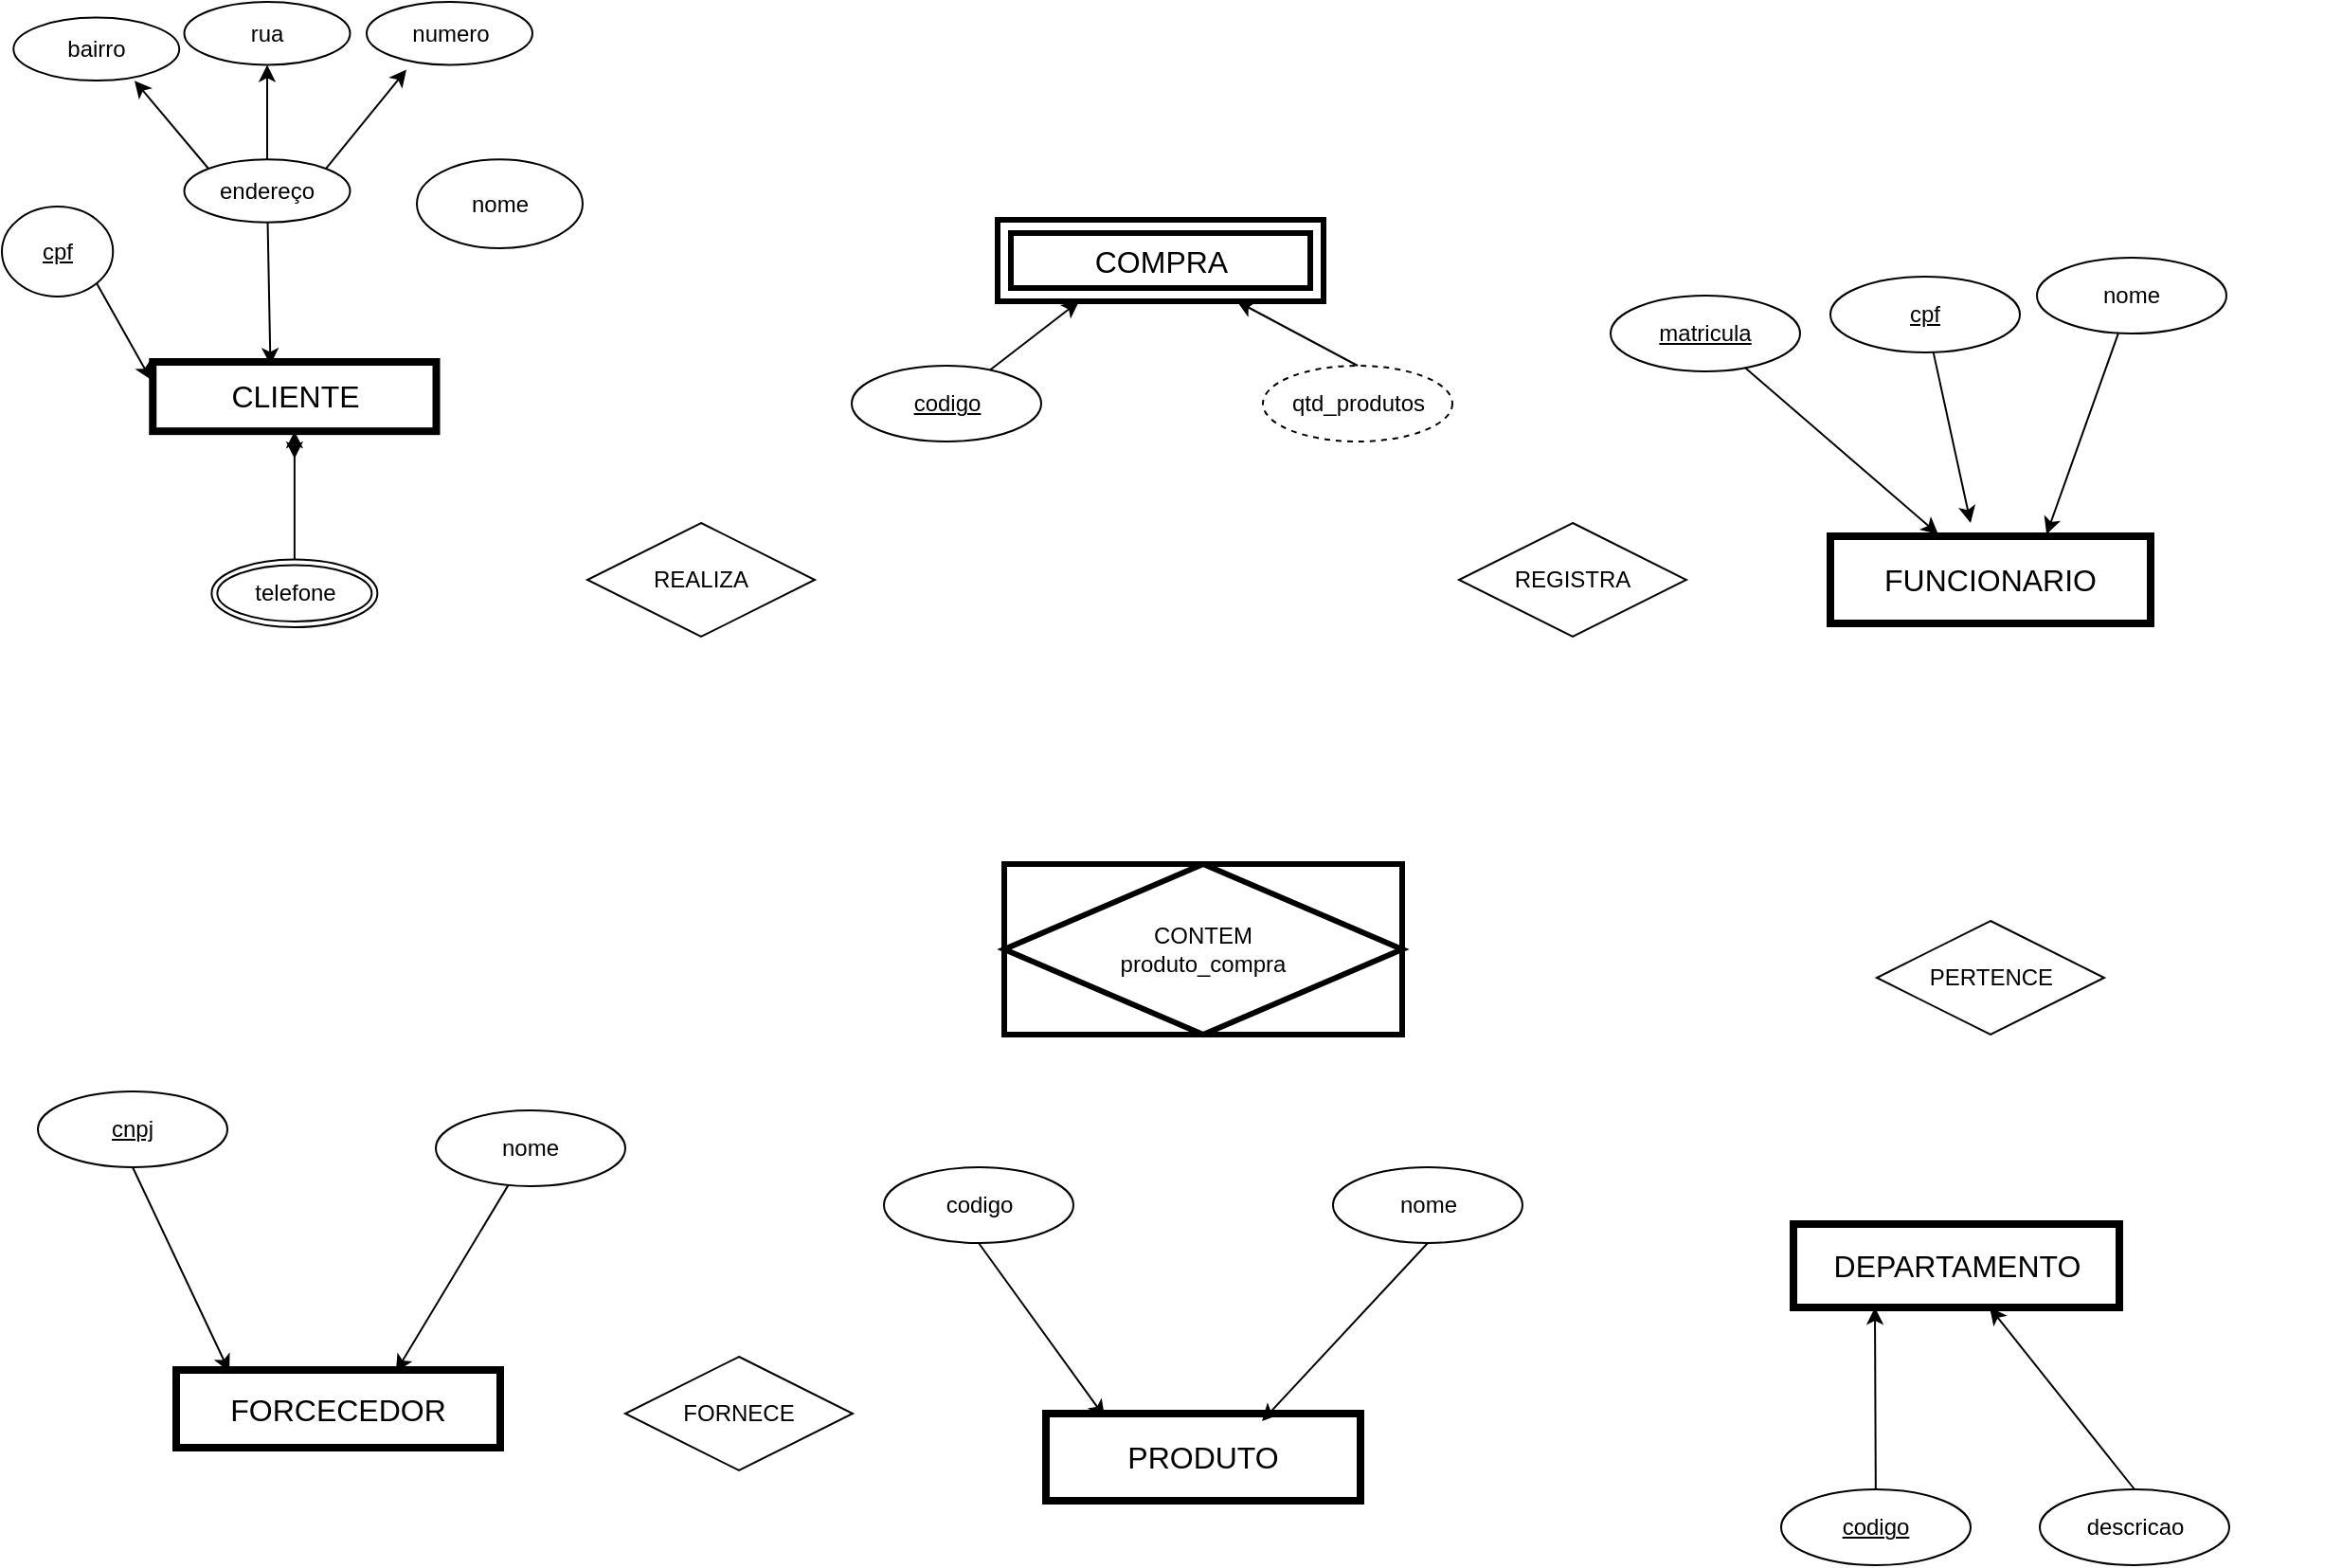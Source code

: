 <mxfile version="22.0.8" type="github">
  <diagram name="Página-1" id="37iL9LiQDWbbj8UAkV65">
    <mxGraphModel dx="2669" dy="3227" grid="1" gridSize="10" guides="1" tooltips="1" connect="0" arrows="0" fold="1" page="1" pageScale="1" pageWidth="1169" pageHeight="827" background="#ffffff" math="1" shadow="0">
      <root>
        <object label="" id="0">
          <mxCell />
        </object>
        <mxCell id="1" parent="0" />
        <mxCell id="qg_nob__O8MNy-3h3xjy-68" value="REALIZA" style="shape=rhombus;perimeter=rhombusPerimeter;whiteSpace=wrap;html=1;align=center;" parent="1" vertex="1">
          <mxGeometry x="-860" y="-1430" width="120" height="60" as="geometry" />
        </mxCell>
        <mxCell id="qg_nob__O8MNy-3h3xjy-69" value="" style="group" parent="1" vertex="1" connectable="0">
          <mxGeometry x="-1169" y="-1705" width="306.5" height="330" as="geometry" />
        </mxCell>
        <mxCell id="qg_nob__O8MNy-3h3xjy-42" style="edgeStyle=none;rounded=0;orthogonalLoop=1;jettySize=auto;html=1;" parent="qg_nob__O8MNy-3h3xjy-69" source="qg_nob__O8MNy-3h3xjy-2" edge="1">
          <mxGeometry relative="1" as="geometry">
            <mxPoint x="154.438" y="241.058" as="targetPoint" />
          </mxGeometry>
        </mxCell>
        <mxCell id="qg_nob__O8MNy-3h3xjy-2" value="CLIENTE" style="whiteSpace=wrap;html=1;align=center;fontSize=16;rounded=0;strokeWidth=4;" parent="qg_nob__O8MNy-3h3xjy-69" vertex="1">
          <mxGeometry x="79.625" y="189.999" width="149.625" height="36.574" as="geometry" />
        </mxCell>
        <mxCell id="qg_nob__O8MNy-3h3xjy-31" style="edgeStyle=none;rounded=0;orthogonalLoop=1;jettySize=auto;html=1;exitX=1;exitY=1;exitDx=0;exitDy=0;" parent="qg_nob__O8MNy-3h3xjy-69" source="qg_nob__O8MNy-3h3xjy-10" edge="1">
          <mxGeometry relative="1" as="geometry">
            <mxPoint x="78.75" y="199.496" as="targetPoint" />
          </mxGeometry>
        </mxCell>
        <mxCell id="qg_nob__O8MNy-3h3xjy-10" value="cpf" style="ellipse;whiteSpace=wrap;html=1;align=center;fontStyle=4;" parent="qg_nob__O8MNy-3h3xjy-69" vertex="1">
          <mxGeometry y="108.06" width="58.625" height="47.38" as="geometry" />
        </mxCell>
        <mxCell id="qg_nob__O8MNy-3h3xjy-15" value="&lt;font style=&quot;vertical-align: inherit;&quot;&gt;&lt;font style=&quot;vertical-align: inherit;&quot;&gt;nome&lt;/font&gt;&lt;/font&gt;" style="ellipse;whiteSpace=wrap;html=1;align=center;" parent="qg_nob__O8MNy-3h3xjy-69" vertex="1">
          <mxGeometry x="219" y="83.12" width="87.5" height="46.88" as="geometry" />
        </mxCell>
        <mxCell id="qg_nob__O8MNy-3h3xjy-43" style="edgeStyle=none;rounded=0;orthogonalLoop=1;jettySize=auto;html=1;exitX=0.5;exitY=0;exitDx=0;exitDy=0;entryX=0.5;entryY=1;entryDx=0;entryDy=0;" parent="qg_nob__O8MNy-3h3xjy-69" source="qg_nob__O8MNy-3h3xjy-20" target="qg_nob__O8MNy-3h3xjy-2" edge="1">
          <mxGeometry relative="1" as="geometry" />
        </mxCell>
        <mxCell id="qg_nob__O8MNy-3h3xjy-20" value="telefone" style="ellipse;shape=doubleEllipse;margin=3;whiteSpace=wrap;html=1;align=center;" parent="qg_nob__O8MNy-3h3xjy-69" vertex="1">
          <mxGeometry x="110.688" y="294.257" width="87.5" height="35.743" as="geometry" />
        </mxCell>
        <mxCell id="qg_nob__O8MNy-3h3xjy-34" style="edgeStyle=none;rounded=0;orthogonalLoop=1;jettySize=auto;html=1;entryX=0.415;entryY=0.045;entryDx=0;entryDy=0;entryPerimeter=0;" parent="qg_nob__O8MNy-3h3xjy-69" source="qg_nob__O8MNy-3h3xjy-27" target="qg_nob__O8MNy-3h3xjy-2" edge="1">
          <mxGeometry relative="1" as="geometry">
            <mxPoint x="140" y="191.184" as="targetPoint" />
          </mxGeometry>
        </mxCell>
        <mxCell id="qg_nob__O8MNy-3h3xjy-35" style="edgeStyle=none;rounded=0;orthogonalLoop=1;jettySize=auto;html=1;exitX=0;exitY=0;exitDx=0;exitDy=0;" parent="qg_nob__O8MNy-3h3xjy-69" source="qg_nob__O8MNy-3h3xjy-27" edge="1">
          <mxGeometry relative="1" as="geometry">
            <mxPoint x="70" y="41.562" as="targetPoint" />
          </mxGeometry>
        </mxCell>
        <mxCell id="qg_nob__O8MNy-3h3xjy-36" style="edgeStyle=none;rounded=0;orthogonalLoop=1;jettySize=auto;html=1;exitX=0.5;exitY=0;exitDx=0;exitDy=0;" parent="qg_nob__O8MNy-3h3xjy-69" source="qg_nob__O8MNy-3h3xjy-27" edge="1">
          <mxGeometry relative="1" as="geometry">
            <mxPoint x="140" y="33.249" as="targetPoint" />
          </mxGeometry>
        </mxCell>
        <mxCell id="qg_nob__O8MNy-3h3xjy-27" value="endereço" style="ellipse;whiteSpace=wrap;html=1;align=center;" parent="qg_nob__O8MNy-3h3xjy-69" vertex="1">
          <mxGeometry x="96.25" y="83.123" width="87.5" height="33.249" as="geometry" />
        </mxCell>
        <mxCell id="qg_nob__O8MNy-3h3xjy-38" value="bairro" style="ellipse;whiteSpace=wrap;html=1;align=center;" parent="qg_nob__O8MNy-3h3xjy-69" vertex="1">
          <mxGeometry x="6.125" y="8.312" width="87.5" height="33.249" as="geometry" />
        </mxCell>
        <mxCell id="qg_nob__O8MNy-3h3xjy-39" value="rua" style="ellipse;whiteSpace=wrap;html=1;align=center;" parent="qg_nob__O8MNy-3h3xjy-69" vertex="1">
          <mxGeometry x="96.25" width="87.5" height="33.249" as="geometry" />
        </mxCell>
        <mxCell id="qg_nob__O8MNy-3h3xjy-40" value="numero" style="ellipse;whiteSpace=wrap;html=1;align=center;" parent="qg_nob__O8MNy-3h3xjy-69" vertex="1">
          <mxGeometry x="192.5" width="87.5" height="33.249" as="geometry" />
        </mxCell>
        <mxCell id="qg_nob__O8MNy-3h3xjy-37" style="edgeStyle=none;rounded=0;orthogonalLoop=1;jettySize=auto;html=1;exitX=1;exitY=0;exitDx=0;exitDy=0;entryX=0.24;entryY=1.075;entryDx=0;entryDy=0;entryPerimeter=0;" parent="qg_nob__O8MNy-3h3xjy-69" source="qg_nob__O8MNy-3h3xjy-27" target="qg_nob__O8MNy-3h3xjy-40" edge="1">
          <mxGeometry relative="1" as="geometry">
            <mxPoint x="210" y="41.562" as="targetPoint" />
          </mxGeometry>
        </mxCell>
        <mxCell id="qg_nob__O8MNy-3h3xjy-70" value="" style="group" parent="1" vertex="1" connectable="0">
          <mxGeometry x="-1150" y="-1130" width="310" height="188" as="geometry" />
        </mxCell>
        <mxCell id="qg_nob__O8MNy-3h3xjy-7" value="FORCECEDOR" style="whiteSpace=wrap;html=1;align=center;fontSize=16;strokeWidth=4;" parent="qg_nob__O8MNy-3h3xjy-70" vertex="1">
          <mxGeometry x="73" y="147" width="171" height="41" as="geometry" />
        </mxCell>
        <mxCell id="qg_nob__O8MNy-3h3xjy-44" value="cnpj" style="ellipse;whiteSpace=wrap;html=1;align=center;fontStyle=4;" parent="qg_nob__O8MNy-3h3xjy-70" vertex="1">
          <mxGeometry width="100" height="40" as="geometry" />
        </mxCell>
        <mxCell id="qg_nob__O8MNy-3h3xjy-45" value="nome" style="ellipse;whiteSpace=wrap;html=1;align=center;" parent="qg_nob__O8MNy-3h3xjy-70" vertex="1">
          <mxGeometry x="210" y="10" width="100" height="40" as="geometry" />
        </mxCell>
        <mxCell id="qg_nob__O8MNy-3h3xjy-46" style="edgeStyle=none;rounded=0;orthogonalLoop=1;jettySize=auto;html=1;exitX=0.5;exitY=1;exitDx=0;exitDy=0;entryX=0.164;entryY=0.024;entryDx=0;entryDy=0;entryPerimeter=0;" parent="qg_nob__O8MNy-3h3xjy-70" source="qg_nob__O8MNy-3h3xjy-44" target="qg_nob__O8MNy-3h3xjy-7" edge="1">
          <mxGeometry relative="1" as="geometry" />
        </mxCell>
        <mxCell id="qg_nob__O8MNy-3h3xjy-47" style="edgeStyle=none;rounded=0;orthogonalLoop=1;jettySize=auto;html=1;entryX=0.678;entryY=0.024;entryDx=0;entryDy=0;entryPerimeter=0;" parent="qg_nob__O8MNy-3h3xjy-70" source="qg_nob__O8MNy-3h3xjy-45" target="qg_nob__O8MNy-3h3xjy-7" edge="1">
          <mxGeometry relative="1" as="geometry" />
        </mxCell>
        <mxCell id="qg_nob__O8MNy-3h3xjy-71" value="" style="group" parent="1" vertex="1" connectable="0">
          <mxGeometry x="-703.5" y="-1090" width="337" height="202" as="geometry" />
        </mxCell>
        <mxCell id="qg_nob__O8MNy-3h3xjy-6" value="PRODUTO" style="whiteSpace=wrap;html=1;align=center;fontSize=16;strokeWidth=4;" parent="qg_nob__O8MNy-3h3xjy-71" vertex="1">
          <mxGeometry x="85.5" y="130" width="166" height="46" as="geometry" />
        </mxCell>
        <mxCell id="qg_nob__O8MNy-3h3xjy-48" value="nome" style="ellipse;whiteSpace=wrap;html=1;align=center;" parent="qg_nob__O8MNy-3h3xjy-71" vertex="1">
          <mxGeometry x="237" width="100" height="40" as="geometry" />
        </mxCell>
        <mxCell id="qg_nob__O8MNy-3h3xjy-49" value="codigo" style="ellipse;whiteSpace=wrap;html=1;align=center;" parent="qg_nob__O8MNy-3h3xjy-71" vertex="1">
          <mxGeometry width="100" height="40" as="geometry" />
        </mxCell>
        <mxCell id="qg_nob__O8MNy-3h3xjy-50" style="edgeStyle=none;rounded=0;orthogonalLoop=1;jettySize=auto;html=1;exitX=0.5;exitY=1;exitDx=0;exitDy=0;entryX=0.187;entryY=0.043;entryDx=0;entryDy=0;entryPerimeter=0;" parent="qg_nob__O8MNy-3h3xjy-71" source="qg_nob__O8MNy-3h3xjy-49" target="qg_nob__O8MNy-3h3xjy-6" edge="1">
          <mxGeometry relative="1" as="geometry" />
        </mxCell>
        <mxCell id="qg_nob__O8MNy-3h3xjy-51" style="edgeStyle=none;rounded=0;orthogonalLoop=1;jettySize=auto;html=1;exitX=0.5;exitY=1;exitDx=0;exitDy=0;entryX=0.687;entryY=0.087;entryDx=0;entryDy=0;entryPerimeter=0;" parent="qg_nob__O8MNy-3h3xjy-71" source="qg_nob__O8MNy-3h3xjy-48" target="qg_nob__O8MNy-3h3xjy-6" edge="1">
          <mxGeometry relative="1" as="geometry" />
        </mxCell>
        <mxCell id="qg_nob__O8MNy-3h3xjy-72" value="" style="group" parent="1" vertex="1" connectable="0">
          <mxGeometry x="-230" y="-1538" width="295" height="276" as="geometry" />
        </mxCell>
        <mxCell id="qg_nob__O8MNy-3h3xjy-4" value="FUNCIONARIO" style="whiteSpace=wrap;html=1;align=center;fontSize=16;strokeWidth=4;" parent="qg_nob__O8MNy-3h3xjy-72" vertex="1">
          <mxGeometry x="26" y="115" width="169" height="46" as="geometry" />
        </mxCell>
        <mxCell id="qg_nob__O8MNy-3h3xjy-63" value="nome" style="ellipse;whiteSpace=wrap;html=1;align=center;" parent="qg_nob__O8MNy-3h3xjy-72" vertex="1">
          <mxGeometry x="135" y="-32" width="100" height="40" as="geometry" />
        </mxCell>
        <mxCell id="qg_nob__O8MNy-3h3xjy-66" style="edgeStyle=none;rounded=0;orthogonalLoop=1;jettySize=auto;html=1;entryX=0.675;entryY=-0.022;entryDx=0;entryDy=0;entryPerimeter=0;" parent="qg_nob__O8MNy-3h3xjy-72" source="qg_nob__O8MNy-3h3xjy-63" target="qg_nob__O8MNy-3h3xjy-4" edge="1">
          <mxGeometry relative="1" as="geometry" />
        </mxCell>
        <mxCell id="qg_nob__O8MNy-3h3xjy-73" value="" style="group" parent="1" vertex="1" connectable="0">
          <mxGeometry x="-703.5" y="-1590" width="300" height="204" as="geometry" />
        </mxCell>
        <mxCell id="qg_nob__O8MNy-3h3xjy-3" value="COMPRA" style="shape=ext;margin=3;double=1;whiteSpace=wrap;html=1;align=center;fontSize=16;strokeWidth=3;" parent="qg_nob__O8MNy-3h3xjy-73" vertex="1">
          <mxGeometry x="60" width="172" height="43" as="geometry" />
        </mxCell>
        <mxCell id="qg_nob__O8MNy-3h3xjy-59" value="codigo" style="ellipse;whiteSpace=wrap;html=1;align=center;fontStyle=4;" parent="qg_nob__O8MNy-3h3xjy-73" vertex="1">
          <mxGeometry x="-17" y="77" width="100" height="40" as="geometry" />
        </mxCell>
        <mxCell id="qg_nob__O8MNy-3h3xjy-60" style="edgeStyle=none;rounded=0;orthogonalLoop=1;jettySize=auto;html=1;entryX=0.25;entryY=1;entryDx=0;entryDy=0;" parent="qg_nob__O8MNy-3h3xjy-73" source="qg_nob__O8MNy-3h3xjy-59" target="qg_nob__O8MNy-3h3xjy-3" edge="1">
          <mxGeometry relative="1" as="geometry" />
        </mxCell>
        <mxCell id="qg_nob__O8MNy-3h3xjy-58" value="qtd_produtos" style="ellipse;whiteSpace=wrap;html=1;align=center;dashed=1;" parent="qg_nob__O8MNy-3h3xjy-73" vertex="1">
          <mxGeometry x="200" y="77" width="100" height="40" as="geometry" />
        </mxCell>
        <mxCell id="qg_nob__O8MNy-3h3xjy-61" style="edgeStyle=none;rounded=0;orthogonalLoop=1;jettySize=auto;html=1;exitX=0.5;exitY=0;exitDx=0;exitDy=0;" parent="qg_nob__O8MNy-3h3xjy-73" source="qg_nob__O8MNy-3h3xjy-58" target="qg_nob__O8MNy-3h3xjy-3" edge="1">
          <mxGeometry relative="1" as="geometry" />
        </mxCell>
        <mxCell id="qg_nob__O8MNy-3h3xjy-76" value="" style="group" parent="1" vertex="1" connectable="0">
          <mxGeometry x="-230" y="-1080" width="236.5" height="200" as="geometry" />
        </mxCell>
        <mxCell id="qg_nob__O8MNy-3h3xjy-8" value="DEPARTAMENTO" style="whiteSpace=wrap;html=1;align=center;fontSize=16;strokeWidth=4;" parent="qg_nob__O8MNy-3h3xjy-76" vertex="1">
          <mxGeometry x="6.5" y="20" width="172" height="44" as="geometry" />
        </mxCell>
        <mxCell id="qg_nob__O8MNy-3h3xjy-56" style="edgeStyle=none;rounded=0;orthogonalLoop=1;jettySize=auto;html=1;entryX=0.25;entryY=1;entryDx=0;entryDy=0;" parent="qg_nob__O8MNy-3h3xjy-76" source="qg_nob__O8MNy-3h3xjy-54" target="qg_nob__O8MNy-3h3xjy-8" edge="1">
          <mxGeometry relative="1" as="geometry" />
        </mxCell>
        <mxCell id="qg_nob__O8MNy-3h3xjy-54" value="codigo" style="ellipse;whiteSpace=wrap;html=1;align=center;fontStyle=4;" parent="qg_nob__O8MNy-3h3xjy-76" vertex="1">
          <mxGeometry y="160" width="100" height="40" as="geometry" />
        </mxCell>
        <mxCell id="qg_nob__O8MNy-3h3xjy-57" style="edgeStyle=none;rounded=0;orthogonalLoop=1;jettySize=auto;html=1;exitX=0.5;exitY=0;exitDx=0;exitDy=0;" parent="qg_nob__O8MNy-3h3xjy-76" source="qg_nob__O8MNy-3h3xjy-55" target="qg_nob__O8MNy-3h3xjy-8" edge="1">
          <mxGeometry relative="1" as="geometry" />
        </mxCell>
        <mxCell id="qg_nob__O8MNy-3h3xjy-55" value="descricao" style="ellipse;whiteSpace=wrap;html=1;align=center;" parent="qg_nob__O8MNy-3h3xjy-76" vertex="1">
          <mxGeometry x="136.5" y="160" width="100" height="40" as="geometry" />
        </mxCell>
        <mxCell id="qg_nob__O8MNy-3h3xjy-77" value="REGISTRA" style="shape=rhombus;perimeter=rhombusPerimeter;whiteSpace=wrap;html=1;align=center;" parent="1" vertex="1">
          <mxGeometry x="-400" y="-1430" width="120" height="60" as="geometry" />
        </mxCell>
        <mxCell id="qg_nob__O8MNy-3h3xjy-79" value="FORNECE" style="shape=rhombus;perimeter=rhombusPerimeter;whiteSpace=wrap;html=1;align=center;" parent="1" vertex="1">
          <mxGeometry x="-840" y="-990" width="120" height="60" as="geometry" />
        </mxCell>
        <mxCell id="qg_nob__O8MNy-3h3xjy-62" value="matricula" style="ellipse;whiteSpace=wrap;html=1;align=center;fontStyle=4;" parent="1" vertex="1">
          <mxGeometry x="-320" y="-1550" width="100" height="40" as="geometry" />
        </mxCell>
        <mxCell id="qg_nob__O8MNy-3h3xjy-65" style="edgeStyle=none;rounded=0;orthogonalLoop=1;jettySize=auto;html=1;entryX=0.337;entryY=-0.022;entryDx=0;entryDy=0;entryPerimeter=0;" parent="1" source="qg_nob__O8MNy-3h3xjy-62" target="qg_nob__O8MNy-3h3xjy-4" edge="1">
          <mxGeometry relative="1" as="geometry" />
        </mxCell>
        <mxCell id="qg_nob__O8MNy-3h3xjy-83" style="edgeStyle=none;rounded=0;orthogonalLoop=1;jettySize=auto;html=1;" parent="1" source="qg_nob__O8MNy-3h3xjy-81" edge="1">
          <mxGeometry relative="1" as="geometry">
            <mxPoint x="-130" y="-1430" as="targetPoint" />
          </mxGeometry>
        </mxCell>
        <mxCell id="qg_nob__O8MNy-3h3xjy-81" value="cpf" style="ellipse;whiteSpace=wrap;html=1;align=center;fontStyle=4;" parent="1" vertex="1">
          <mxGeometry x="-204" y="-1560" width="100" height="40" as="geometry" />
        </mxCell>
        <mxCell id="qg_nob__O8MNy-3h3xjy-78" value="PERTENCE" style="shape=rhombus;perimeter=rhombusPerimeter;whiteSpace=wrap;html=1;align=center;" parent="1" vertex="1">
          <mxGeometry x="-179.5" y="-1220" width="120" height="60" as="geometry" />
        </mxCell>
        <mxCell id="qg_nob__O8MNy-3h3xjy-85" value="CONTEM&lt;br&gt;produto_compra" style="shape=associativeEntity;whiteSpace=wrap;html=1;align=center;strokeWidth=3;" parent="1" vertex="1">
          <mxGeometry x="-640" y="-1250" width="210" height="90" as="geometry" />
        </mxCell>
      </root>
    </mxGraphModel>
  </diagram>
</mxfile>
